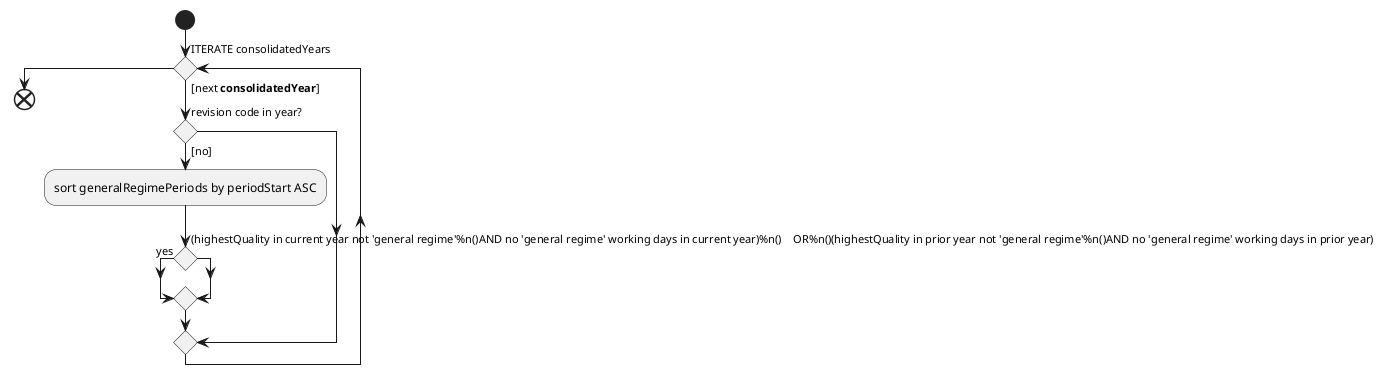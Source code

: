 {
  "sha1": "4wwn1jtzj4jtsacddhapk1nak8jna07",
  "insertion": {
    "when": "2024-05-30T20:48:20.598Z",
    "user": "plantuml@gmail.com"
  }
}
@startuml
skinparam conditionStyle diamond
start
while (ITERATE consolidatedYears) is ([next <b>consolidatedYear</b>])
  if (revision code in year?) then ([no])
    :sort generalRegimePeriods by periodStart ASC;
    if (<U+0028>highestQuality in current year not 'general regime'%n()AND no 'general regime' working days in current year<U+0029>%n()    OR%n()<U+0028>highestQuality in prior year not 'general regime'%n()AND no 'general regime' working days in prior year<U+0029>) then (yes)
    else
    endif
  else
  endif
endwhile
end
@enduml
